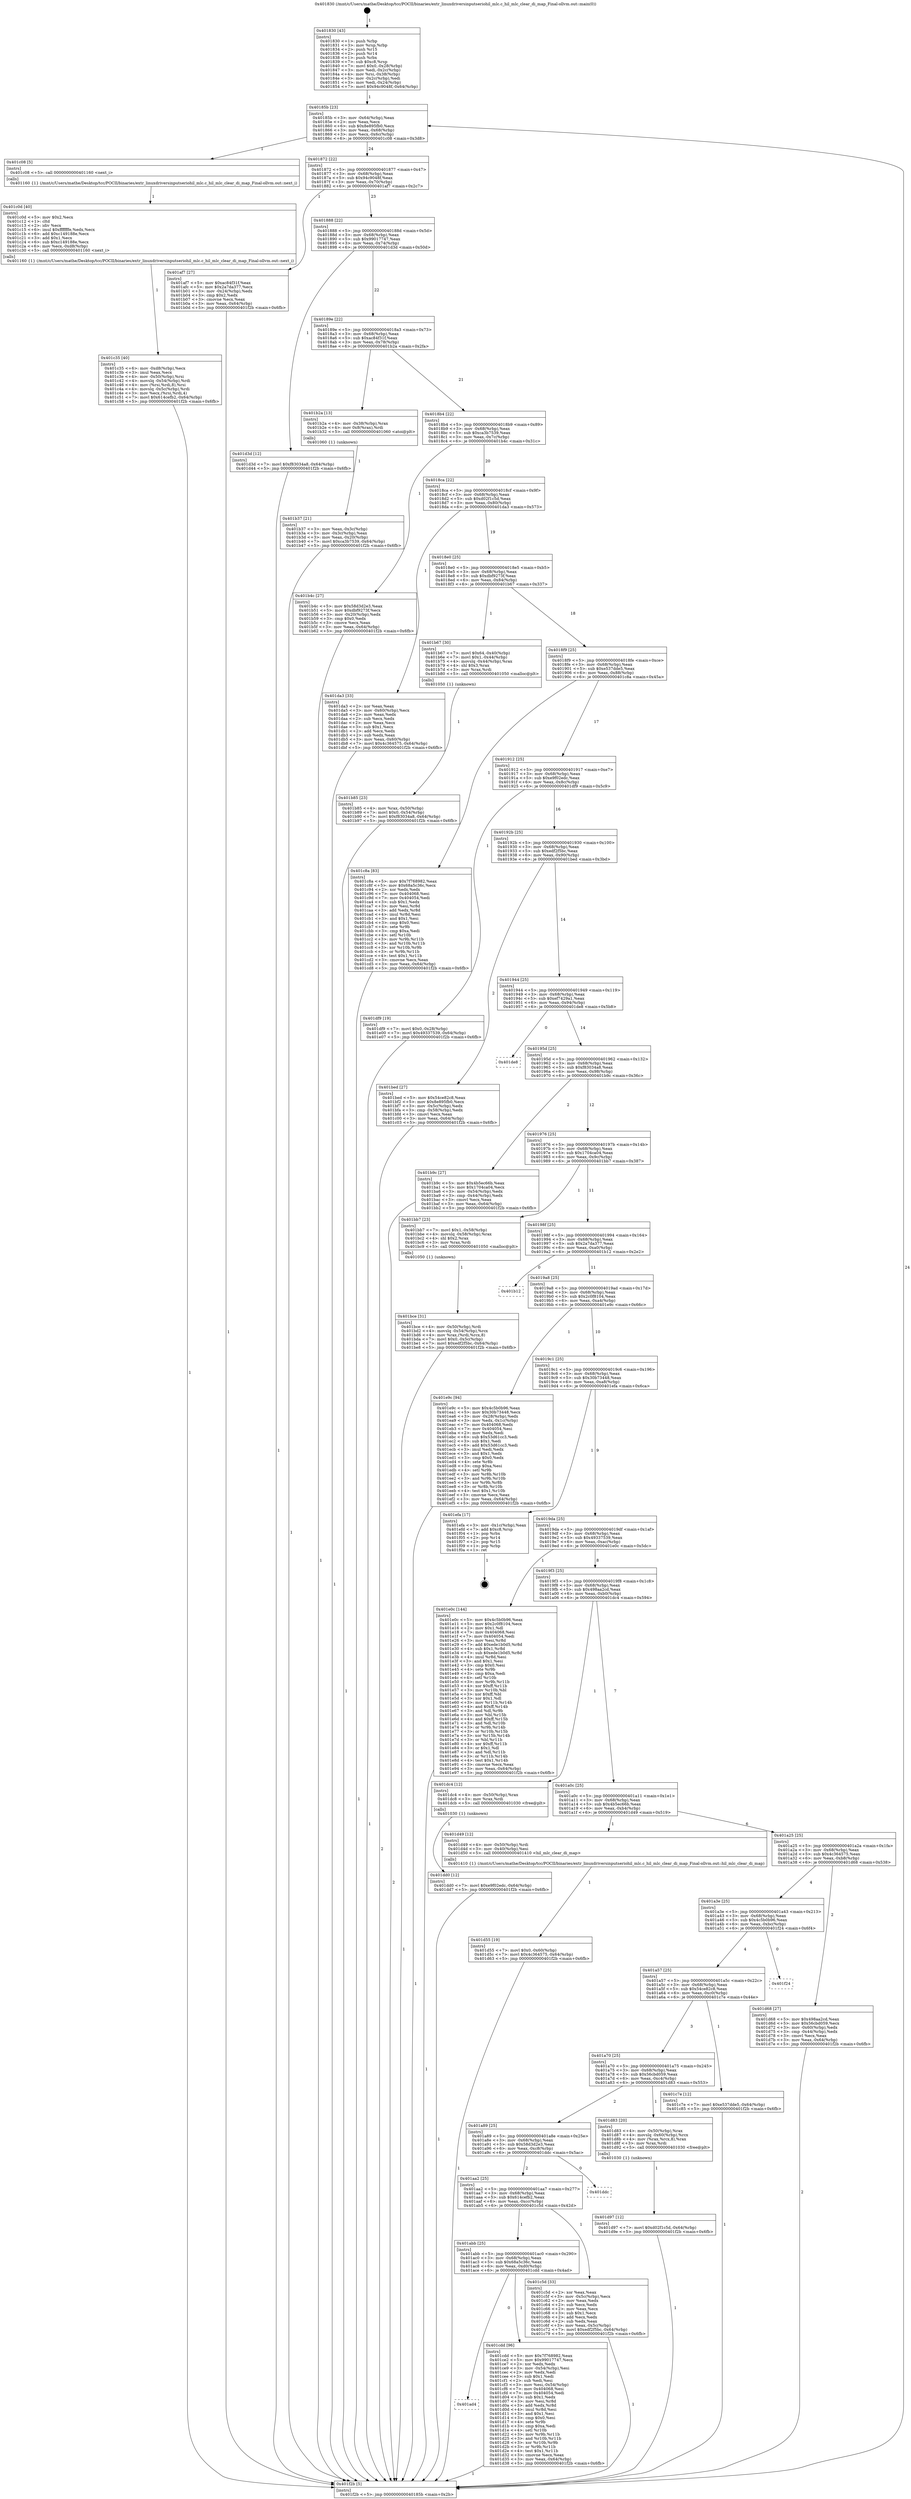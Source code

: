 digraph "0x401830" {
  label = "0x401830 (/mnt/c/Users/mathe/Desktop/tcc/POCII/binaries/extr_linuxdriversinputseriohil_mlc.c_hil_mlc_clear_di_map_Final-ollvm.out::main(0))"
  labelloc = "t"
  node[shape=record]

  Entry [label="",width=0.3,height=0.3,shape=circle,fillcolor=black,style=filled]
  "0x40185b" [label="{
     0x40185b [23]\l
     | [instrs]\l
     &nbsp;&nbsp;0x40185b \<+3\>: mov -0x64(%rbp),%eax\l
     &nbsp;&nbsp;0x40185e \<+2\>: mov %eax,%ecx\l
     &nbsp;&nbsp;0x401860 \<+6\>: sub $0x8e895fb0,%ecx\l
     &nbsp;&nbsp;0x401866 \<+3\>: mov %eax,-0x68(%rbp)\l
     &nbsp;&nbsp;0x401869 \<+3\>: mov %ecx,-0x6c(%rbp)\l
     &nbsp;&nbsp;0x40186c \<+6\>: je 0000000000401c08 \<main+0x3d8\>\l
  }"]
  "0x401c08" [label="{
     0x401c08 [5]\l
     | [instrs]\l
     &nbsp;&nbsp;0x401c08 \<+5\>: call 0000000000401160 \<next_i\>\l
     | [calls]\l
     &nbsp;&nbsp;0x401160 \{1\} (/mnt/c/Users/mathe/Desktop/tcc/POCII/binaries/extr_linuxdriversinputseriohil_mlc.c_hil_mlc_clear_di_map_Final-ollvm.out::next_i)\l
  }"]
  "0x401872" [label="{
     0x401872 [22]\l
     | [instrs]\l
     &nbsp;&nbsp;0x401872 \<+5\>: jmp 0000000000401877 \<main+0x47\>\l
     &nbsp;&nbsp;0x401877 \<+3\>: mov -0x68(%rbp),%eax\l
     &nbsp;&nbsp;0x40187a \<+5\>: sub $0x94c9048f,%eax\l
     &nbsp;&nbsp;0x40187f \<+3\>: mov %eax,-0x70(%rbp)\l
     &nbsp;&nbsp;0x401882 \<+6\>: je 0000000000401af7 \<main+0x2c7\>\l
  }"]
  Exit [label="",width=0.3,height=0.3,shape=circle,fillcolor=black,style=filled,peripheries=2]
  "0x401af7" [label="{
     0x401af7 [27]\l
     | [instrs]\l
     &nbsp;&nbsp;0x401af7 \<+5\>: mov $0xac84f31f,%eax\l
     &nbsp;&nbsp;0x401afc \<+5\>: mov $0x2a7da377,%ecx\l
     &nbsp;&nbsp;0x401b01 \<+3\>: mov -0x24(%rbp),%edx\l
     &nbsp;&nbsp;0x401b04 \<+3\>: cmp $0x2,%edx\l
     &nbsp;&nbsp;0x401b07 \<+3\>: cmovne %ecx,%eax\l
     &nbsp;&nbsp;0x401b0a \<+3\>: mov %eax,-0x64(%rbp)\l
     &nbsp;&nbsp;0x401b0d \<+5\>: jmp 0000000000401f2b \<main+0x6fb\>\l
  }"]
  "0x401888" [label="{
     0x401888 [22]\l
     | [instrs]\l
     &nbsp;&nbsp;0x401888 \<+5\>: jmp 000000000040188d \<main+0x5d\>\l
     &nbsp;&nbsp;0x40188d \<+3\>: mov -0x68(%rbp),%eax\l
     &nbsp;&nbsp;0x401890 \<+5\>: sub $0x99017747,%eax\l
     &nbsp;&nbsp;0x401895 \<+3\>: mov %eax,-0x74(%rbp)\l
     &nbsp;&nbsp;0x401898 \<+6\>: je 0000000000401d3d \<main+0x50d\>\l
  }"]
  "0x401f2b" [label="{
     0x401f2b [5]\l
     | [instrs]\l
     &nbsp;&nbsp;0x401f2b \<+5\>: jmp 000000000040185b \<main+0x2b\>\l
  }"]
  "0x401830" [label="{
     0x401830 [43]\l
     | [instrs]\l
     &nbsp;&nbsp;0x401830 \<+1\>: push %rbp\l
     &nbsp;&nbsp;0x401831 \<+3\>: mov %rsp,%rbp\l
     &nbsp;&nbsp;0x401834 \<+2\>: push %r15\l
     &nbsp;&nbsp;0x401836 \<+2\>: push %r14\l
     &nbsp;&nbsp;0x401838 \<+1\>: push %rbx\l
     &nbsp;&nbsp;0x401839 \<+7\>: sub $0xc8,%rsp\l
     &nbsp;&nbsp;0x401840 \<+7\>: movl $0x0,-0x28(%rbp)\l
     &nbsp;&nbsp;0x401847 \<+3\>: mov %edi,-0x2c(%rbp)\l
     &nbsp;&nbsp;0x40184a \<+4\>: mov %rsi,-0x38(%rbp)\l
     &nbsp;&nbsp;0x40184e \<+3\>: mov -0x2c(%rbp),%edi\l
     &nbsp;&nbsp;0x401851 \<+3\>: mov %edi,-0x24(%rbp)\l
     &nbsp;&nbsp;0x401854 \<+7\>: movl $0x94c9048f,-0x64(%rbp)\l
  }"]
  "0x401dd0" [label="{
     0x401dd0 [12]\l
     | [instrs]\l
     &nbsp;&nbsp;0x401dd0 \<+7\>: movl $0xe9f02edc,-0x64(%rbp)\l
     &nbsp;&nbsp;0x401dd7 \<+5\>: jmp 0000000000401f2b \<main+0x6fb\>\l
  }"]
  "0x401d3d" [label="{
     0x401d3d [12]\l
     | [instrs]\l
     &nbsp;&nbsp;0x401d3d \<+7\>: movl $0xf83034a8,-0x64(%rbp)\l
     &nbsp;&nbsp;0x401d44 \<+5\>: jmp 0000000000401f2b \<main+0x6fb\>\l
  }"]
  "0x40189e" [label="{
     0x40189e [22]\l
     | [instrs]\l
     &nbsp;&nbsp;0x40189e \<+5\>: jmp 00000000004018a3 \<main+0x73\>\l
     &nbsp;&nbsp;0x4018a3 \<+3\>: mov -0x68(%rbp),%eax\l
     &nbsp;&nbsp;0x4018a6 \<+5\>: sub $0xac84f31f,%eax\l
     &nbsp;&nbsp;0x4018ab \<+3\>: mov %eax,-0x78(%rbp)\l
     &nbsp;&nbsp;0x4018ae \<+6\>: je 0000000000401b2a \<main+0x2fa\>\l
  }"]
  "0x401d97" [label="{
     0x401d97 [12]\l
     | [instrs]\l
     &nbsp;&nbsp;0x401d97 \<+7\>: movl $0xd02f1c5d,-0x64(%rbp)\l
     &nbsp;&nbsp;0x401d9e \<+5\>: jmp 0000000000401f2b \<main+0x6fb\>\l
  }"]
  "0x401b2a" [label="{
     0x401b2a [13]\l
     | [instrs]\l
     &nbsp;&nbsp;0x401b2a \<+4\>: mov -0x38(%rbp),%rax\l
     &nbsp;&nbsp;0x401b2e \<+4\>: mov 0x8(%rax),%rdi\l
     &nbsp;&nbsp;0x401b32 \<+5\>: call 0000000000401060 \<atoi@plt\>\l
     | [calls]\l
     &nbsp;&nbsp;0x401060 \{1\} (unknown)\l
  }"]
  "0x4018b4" [label="{
     0x4018b4 [22]\l
     | [instrs]\l
     &nbsp;&nbsp;0x4018b4 \<+5\>: jmp 00000000004018b9 \<main+0x89\>\l
     &nbsp;&nbsp;0x4018b9 \<+3\>: mov -0x68(%rbp),%eax\l
     &nbsp;&nbsp;0x4018bc \<+5\>: sub $0xca3b7539,%eax\l
     &nbsp;&nbsp;0x4018c1 \<+3\>: mov %eax,-0x7c(%rbp)\l
     &nbsp;&nbsp;0x4018c4 \<+6\>: je 0000000000401b4c \<main+0x31c\>\l
  }"]
  "0x401b37" [label="{
     0x401b37 [21]\l
     | [instrs]\l
     &nbsp;&nbsp;0x401b37 \<+3\>: mov %eax,-0x3c(%rbp)\l
     &nbsp;&nbsp;0x401b3a \<+3\>: mov -0x3c(%rbp),%eax\l
     &nbsp;&nbsp;0x401b3d \<+3\>: mov %eax,-0x20(%rbp)\l
     &nbsp;&nbsp;0x401b40 \<+7\>: movl $0xca3b7539,-0x64(%rbp)\l
     &nbsp;&nbsp;0x401b47 \<+5\>: jmp 0000000000401f2b \<main+0x6fb\>\l
  }"]
  "0x401d55" [label="{
     0x401d55 [19]\l
     | [instrs]\l
     &nbsp;&nbsp;0x401d55 \<+7\>: movl $0x0,-0x60(%rbp)\l
     &nbsp;&nbsp;0x401d5c \<+7\>: movl $0x4c364575,-0x64(%rbp)\l
     &nbsp;&nbsp;0x401d63 \<+5\>: jmp 0000000000401f2b \<main+0x6fb\>\l
  }"]
  "0x401b4c" [label="{
     0x401b4c [27]\l
     | [instrs]\l
     &nbsp;&nbsp;0x401b4c \<+5\>: mov $0x58d3d2e3,%eax\l
     &nbsp;&nbsp;0x401b51 \<+5\>: mov $0xdbf9273f,%ecx\l
     &nbsp;&nbsp;0x401b56 \<+3\>: mov -0x20(%rbp),%edx\l
     &nbsp;&nbsp;0x401b59 \<+3\>: cmp $0x0,%edx\l
     &nbsp;&nbsp;0x401b5c \<+3\>: cmove %ecx,%eax\l
     &nbsp;&nbsp;0x401b5f \<+3\>: mov %eax,-0x64(%rbp)\l
     &nbsp;&nbsp;0x401b62 \<+5\>: jmp 0000000000401f2b \<main+0x6fb\>\l
  }"]
  "0x4018ca" [label="{
     0x4018ca [22]\l
     | [instrs]\l
     &nbsp;&nbsp;0x4018ca \<+5\>: jmp 00000000004018cf \<main+0x9f\>\l
     &nbsp;&nbsp;0x4018cf \<+3\>: mov -0x68(%rbp),%eax\l
     &nbsp;&nbsp;0x4018d2 \<+5\>: sub $0xd02f1c5d,%eax\l
     &nbsp;&nbsp;0x4018d7 \<+3\>: mov %eax,-0x80(%rbp)\l
     &nbsp;&nbsp;0x4018da \<+6\>: je 0000000000401da3 \<main+0x573\>\l
  }"]
  "0x401ad4" [label="{
     0x401ad4\l
  }", style=dashed]
  "0x401da3" [label="{
     0x401da3 [33]\l
     | [instrs]\l
     &nbsp;&nbsp;0x401da3 \<+2\>: xor %eax,%eax\l
     &nbsp;&nbsp;0x401da5 \<+3\>: mov -0x60(%rbp),%ecx\l
     &nbsp;&nbsp;0x401da8 \<+2\>: mov %eax,%edx\l
     &nbsp;&nbsp;0x401daa \<+2\>: sub %ecx,%edx\l
     &nbsp;&nbsp;0x401dac \<+2\>: mov %eax,%ecx\l
     &nbsp;&nbsp;0x401dae \<+3\>: sub $0x1,%ecx\l
     &nbsp;&nbsp;0x401db1 \<+2\>: add %ecx,%edx\l
     &nbsp;&nbsp;0x401db3 \<+2\>: sub %edx,%eax\l
     &nbsp;&nbsp;0x401db5 \<+3\>: mov %eax,-0x60(%rbp)\l
     &nbsp;&nbsp;0x401db8 \<+7\>: movl $0x4c364575,-0x64(%rbp)\l
     &nbsp;&nbsp;0x401dbf \<+5\>: jmp 0000000000401f2b \<main+0x6fb\>\l
  }"]
  "0x4018e0" [label="{
     0x4018e0 [25]\l
     | [instrs]\l
     &nbsp;&nbsp;0x4018e0 \<+5\>: jmp 00000000004018e5 \<main+0xb5\>\l
     &nbsp;&nbsp;0x4018e5 \<+3\>: mov -0x68(%rbp),%eax\l
     &nbsp;&nbsp;0x4018e8 \<+5\>: sub $0xdbf9273f,%eax\l
     &nbsp;&nbsp;0x4018ed \<+6\>: mov %eax,-0x84(%rbp)\l
     &nbsp;&nbsp;0x4018f3 \<+6\>: je 0000000000401b67 \<main+0x337\>\l
  }"]
  "0x401cdd" [label="{
     0x401cdd [96]\l
     | [instrs]\l
     &nbsp;&nbsp;0x401cdd \<+5\>: mov $0x7f768982,%eax\l
     &nbsp;&nbsp;0x401ce2 \<+5\>: mov $0x99017747,%ecx\l
     &nbsp;&nbsp;0x401ce7 \<+2\>: xor %edx,%edx\l
     &nbsp;&nbsp;0x401ce9 \<+3\>: mov -0x54(%rbp),%esi\l
     &nbsp;&nbsp;0x401cec \<+2\>: mov %edx,%edi\l
     &nbsp;&nbsp;0x401cee \<+3\>: sub $0x1,%edi\l
     &nbsp;&nbsp;0x401cf1 \<+2\>: sub %edi,%esi\l
     &nbsp;&nbsp;0x401cf3 \<+3\>: mov %esi,-0x54(%rbp)\l
     &nbsp;&nbsp;0x401cf6 \<+7\>: mov 0x404068,%esi\l
     &nbsp;&nbsp;0x401cfd \<+7\>: mov 0x404054,%edi\l
     &nbsp;&nbsp;0x401d04 \<+3\>: sub $0x1,%edx\l
     &nbsp;&nbsp;0x401d07 \<+3\>: mov %esi,%r8d\l
     &nbsp;&nbsp;0x401d0a \<+3\>: add %edx,%r8d\l
     &nbsp;&nbsp;0x401d0d \<+4\>: imul %r8d,%esi\l
     &nbsp;&nbsp;0x401d11 \<+3\>: and $0x1,%esi\l
     &nbsp;&nbsp;0x401d14 \<+3\>: cmp $0x0,%esi\l
     &nbsp;&nbsp;0x401d17 \<+4\>: sete %r9b\l
     &nbsp;&nbsp;0x401d1b \<+3\>: cmp $0xa,%edi\l
     &nbsp;&nbsp;0x401d1e \<+4\>: setl %r10b\l
     &nbsp;&nbsp;0x401d22 \<+3\>: mov %r9b,%r11b\l
     &nbsp;&nbsp;0x401d25 \<+3\>: and %r10b,%r11b\l
     &nbsp;&nbsp;0x401d28 \<+3\>: xor %r10b,%r9b\l
     &nbsp;&nbsp;0x401d2b \<+3\>: or %r9b,%r11b\l
     &nbsp;&nbsp;0x401d2e \<+4\>: test $0x1,%r11b\l
     &nbsp;&nbsp;0x401d32 \<+3\>: cmovne %ecx,%eax\l
     &nbsp;&nbsp;0x401d35 \<+3\>: mov %eax,-0x64(%rbp)\l
     &nbsp;&nbsp;0x401d38 \<+5\>: jmp 0000000000401f2b \<main+0x6fb\>\l
  }"]
  "0x401b67" [label="{
     0x401b67 [30]\l
     | [instrs]\l
     &nbsp;&nbsp;0x401b67 \<+7\>: movl $0x64,-0x40(%rbp)\l
     &nbsp;&nbsp;0x401b6e \<+7\>: movl $0x1,-0x44(%rbp)\l
     &nbsp;&nbsp;0x401b75 \<+4\>: movslq -0x44(%rbp),%rax\l
     &nbsp;&nbsp;0x401b79 \<+4\>: shl $0x3,%rax\l
     &nbsp;&nbsp;0x401b7d \<+3\>: mov %rax,%rdi\l
     &nbsp;&nbsp;0x401b80 \<+5\>: call 0000000000401050 \<malloc@plt\>\l
     | [calls]\l
     &nbsp;&nbsp;0x401050 \{1\} (unknown)\l
  }"]
  "0x4018f9" [label="{
     0x4018f9 [25]\l
     | [instrs]\l
     &nbsp;&nbsp;0x4018f9 \<+5\>: jmp 00000000004018fe \<main+0xce\>\l
     &nbsp;&nbsp;0x4018fe \<+3\>: mov -0x68(%rbp),%eax\l
     &nbsp;&nbsp;0x401901 \<+5\>: sub $0xe537dde5,%eax\l
     &nbsp;&nbsp;0x401906 \<+6\>: mov %eax,-0x88(%rbp)\l
     &nbsp;&nbsp;0x40190c \<+6\>: je 0000000000401c8a \<main+0x45a\>\l
  }"]
  "0x401b85" [label="{
     0x401b85 [23]\l
     | [instrs]\l
     &nbsp;&nbsp;0x401b85 \<+4\>: mov %rax,-0x50(%rbp)\l
     &nbsp;&nbsp;0x401b89 \<+7\>: movl $0x0,-0x54(%rbp)\l
     &nbsp;&nbsp;0x401b90 \<+7\>: movl $0xf83034a8,-0x64(%rbp)\l
     &nbsp;&nbsp;0x401b97 \<+5\>: jmp 0000000000401f2b \<main+0x6fb\>\l
  }"]
  "0x401abb" [label="{
     0x401abb [25]\l
     | [instrs]\l
     &nbsp;&nbsp;0x401abb \<+5\>: jmp 0000000000401ac0 \<main+0x290\>\l
     &nbsp;&nbsp;0x401ac0 \<+3\>: mov -0x68(%rbp),%eax\l
     &nbsp;&nbsp;0x401ac3 \<+5\>: sub $0x68a5c36c,%eax\l
     &nbsp;&nbsp;0x401ac8 \<+6\>: mov %eax,-0xd0(%rbp)\l
     &nbsp;&nbsp;0x401ace \<+6\>: je 0000000000401cdd \<main+0x4ad\>\l
  }"]
  "0x401c8a" [label="{
     0x401c8a [83]\l
     | [instrs]\l
     &nbsp;&nbsp;0x401c8a \<+5\>: mov $0x7f768982,%eax\l
     &nbsp;&nbsp;0x401c8f \<+5\>: mov $0x68a5c36c,%ecx\l
     &nbsp;&nbsp;0x401c94 \<+2\>: xor %edx,%edx\l
     &nbsp;&nbsp;0x401c96 \<+7\>: mov 0x404068,%esi\l
     &nbsp;&nbsp;0x401c9d \<+7\>: mov 0x404054,%edi\l
     &nbsp;&nbsp;0x401ca4 \<+3\>: sub $0x1,%edx\l
     &nbsp;&nbsp;0x401ca7 \<+3\>: mov %esi,%r8d\l
     &nbsp;&nbsp;0x401caa \<+3\>: add %edx,%r8d\l
     &nbsp;&nbsp;0x401cad \<+4\>: imul %r8d,%esi\l
     &nbsp;&nbsp;0x401cb1 \<+3\>: and $0x1,%esi\l
     &nbsp;&nbsp;0x401cb4 \<+3\>: cmp $0x0,%esi\l
     &nbsp;&nbsp;0x401cb7 \<+4\>: sete %r9b\l
     &nbsp;&nbsp;0x401cbb \<+3\>: cmp $0xa,%edi\l
     &nbsp;&nbsp;0x401cbe \<+4\>: setl %r10b\l
     &nbsp;&nbsp;0x401cc2 \<+3\>: mov %r9b,%r11b\l
     &nbsp;&nbsp;0x401cc5 \<+3\>: and %r10b,%r11b\l
     &nbsp;&nbsp;0x401cc8 \<+3\>: xor %r10b,%r9b\l
     &nbsp;&nbsp;0x401ccb \<+3\>: or %r9b,%r11b\l
     &nbsp;&nbsp;0x401cce \<+4\>: test $0x1,%r11b\l
     &nbsp;&nbsp;0x401cd2 \<+3\>: cmovne %ecx,%eax\l
     &nbsp;&nbsp;0x401cd5 \<+3\>: mov %eax,-0x64(%rbp)\l
     &nbsp;&nbsp;0x401cd8 \<+5\>: jmp 0000000000401f2b \<main+0x6fb\>\l
  }"]
  "0x401912" [label="{
     0x401912 [25]\l
     | [instrs]\l
     &nbsp;&nbsp;0x401912 \<+5\>: jmp 0000000000401917 \<main+0xe7\>\l
     &nbsp;&nbsp;0x401917 \<+3\>: mov -0x68(%rbp),%eax\l
     &nbsp;&nbsp;0x40191a \<+5\>: sub $0xe9f02edc,%eax\l
     &nbsp;&nbsp;0x40191f \<+6\>: mov %eax,-0x8c(%rbp)\l
     &nbsp;&nbsp;0x401925 \<+6\>: je 0000000000401df9 \<main+0x5c9\>\l
  }"]
  "0x401c5d" [label="{
     0x401c5d [33]\l
     | [instrs]\l
     &nbsp;&nbsp;0x401c5d \<+2\>: xor %eax,%eax\l
     &nbsp;&nbsp;0x401c5f \<+3\>: mov -0x5c(%rbp),%ecx\l
     &nbsp;&nbsp;0x401c62 \<+2\>: mov %eax,%edx\l
     &nbsp;&nbsp;0x401c64 \<+2\>: sub %ecx,%edx\l
     &nbsp;&nbsp;0x401c66 \<+2\>: mov %eax,%ecx\l
     &nbsp;&nbsp;0x401c68 \<+3\>: sub $0x1,%ecx\l
     &nbsp;&nbsp;0x401c6b \<+2\>: add %ecx,%edx\l
     &nbsp;&nbsp;0x401c6d \<+2\>: sub %edx,%eax\l
     &nbsp;&nbsp;0x401c6f \<+3\>: mov %eax,-0x5c(%rbp)\l
     &nbsp;&nbsp;0x401c72 \<+7\>: movl $0xedf2f5bc,-0x64(%rbp)\l
     &nbsp;&nbsp;0x401c79 \<+5\>: jmp 0000000000401f2b \<main+0x6fb\>\l
  }"]
  "0x401df9" [label="{
     0x401df9 [19]\l
     | [instrs]\l
     &nbsp;&nbsp;0x401df9 \<+7\>: movl $0x0,-0x28(%rbp)\l
     &nbsp;&nbsp;0x401e00 \<+7\>: movl $0x49337539,-0x64(%rbp)\l
     &nbsp;&nbsp;0x401e07 \<+5\>: jmp 0000000000401f2b \<main+0x6fb\>\l
  }"]
  "0x40192b" [label="{
     0x40192b [25]\l
     | [instrs]\l
     &nbsp;&nbsp;0x40192b \<+5\>: jmp 0000000000401930 \<main+0x100\>\l
     &nbsp;&nbsp;0x401930 \<+3\>: mov -0x68(%rbp),%eax\l
     &nbsp;&nbsp;0x401933 \<+5\>: sub $0xedf2f5bc,%eax\l
     &nbsp;&nbsp;0x401938 \<+6\>: mov %eax,-0x90(%rbp)\l
     &nbsp;&nbsp;0x40193e \<+6\>: je 0000000000401bed \<main+0x3bd\>\l
  }"]
  "0x401aa2" [label="{
     0x401aa2 [25]\l
     | [instrs]\l
     &nbsp;&nbsp;0x401aa2 \<+5\>: jmp 0000000000401aa7 \<main+0x277\>\l
     &nbsp;&nbsp;0x401aa7 \<+3\>: mov -0x68(%rbp),%eax\l
     &nbsp;&nbsp;0x401aaa \<+5\>: sub $0x614cefb2,%eax\l
     &nbsp;&nbsp;0x401aaf \<+6\>: mov %eax,-0xcc(%rbp)\l
     &nbsp;&nbsp;0x401ab5 \<+6\>: je 0000000000401c5d \<main+0x42d\>\l
  }"]
  "0x401bed" [label="{
     0x401bed [27]\l
     | [instrs]\l
     &nbsp;&nbsp;0x401bed \<+5\>: mov $0x54ce82c8,%eax\l
     &nbsp;&nbsp;0x401bf2 \<+5\>: mov $0x8e895fb0,%ecx\l
     &nbsp;&nbsp;0x401bf7 \<+3\>: mov -0x5c(%rbp),%edx\l
     &nbsp;&nbsp;0x401bfa \<+3\>: cmp -0x58(%rbp),%edx\l
     &nbsp;&nbsp;0x401bfd \<+3\>: cmovl %ecx,%eax\l
     &nbsp;&nbsp;0x401c00 \<+3\>: mov %eax,-0x64(%rbp)\l
     &nbsp;&nbsp;0x401c03 \<+5\>: jmp 0000000000401f2b \<main+0x6fb\>\l
  }"]
  "0x401944" [label="{
     0x401944 [25]\l
     | [instrs]\l
     &nbsp;&nbsp;0x401944 \<+5\>: jmp 0000000000401949 \<main+0x119\>\l
     &nbsp;&nbsp;0x401949 \<+3\>: mov -0x68(%rbp),%eax\l
     &nbsp;&nbsp;0x40194c \<+5\>: sub $0xef7429a1,%eax\l
     &nbsp;&nbsp;0x401951 \<+6\>: mov %eax,-0x94(%rbp)\l
     &nbsp;&nbsp;0x401957 \<+6\>: je 0000000000401de8 \<main+0x5b8\>\l
  }"]
  "0x401ddc" [label="{
     0x401ddc\l
  }", style=dashed]
  "0x401de8" [label="{
     0x401de8\l
  }", style=dashed]
  "0x40195d" [label="{
     0x40195d [25]\l
     | [instrs]\l
     &nbsp;&nbsp;0x40195d \<+5\>: jmp 0000000000401962 \<main+0x132\>\l
     &nbsp;&nbsp;0x401962 \<+3\>: mov -0x68(%rbp),%eax\l
     &nbsp;&nbsp;0x401965 \<+5\>: sub $0xf83034a8,%eax\l
     &nbsp;&nbsp;0x40196a \<+6\>: mov %eax,-0x98(%rbp)\l
     &nbsp;&nbsp;0x401970 \<+6\>: je 0000000000401b9c \<main+0x36c\>\l
  }"]
  "0x401a89" [label="{
     0x401a89 [25]\l
     | [instrs]\l
     &nbsp;&nbsp;0x401a89 \<+5\>: jmp 0000000000401a8e \<main+0x25e\>\l
     &nbsp;&nbsp;0x401a8e \<+3\>: mov -0x68(%rbp),%eax\l
     &nbsp;&nbsp;0x401a91 \<+5\>: sub $0x58d3d2e3,%eax\l
     &nbsp;&nbsp;0x401a96 \<+6\>: mov %eax,-0xc8(%rbp)\l
     &nbsp;&nbsp;0x401a9c \<+6\>: je 0000000000401ddc \<main+0x5ac\>\l
  }"]
  "0x401b9c" [label="{
     0x401b9c [27]\l
     | [instrs]\l
     &nbsp;&nbsp;0x401b9c \<+5\>: mov $0x4b5ec66b,%eax\l
     &nbsp;&nbsp;0x401ba1 \<+5\>: mov $0x1704ca04,%ecx\l
     &nbsp;&nbsp;0x401ba6 \<+3\>: mov -0x54(%rbp),%edx\l
     &nbsp;&nbsp;0x401ba9 \<+3\>: cmp -0x44(%rbp),%edx\l
     &nbsp;&nbsp;0x401bac \<+3\>: cmovl %ecx,%eax\l
     &nbsp;&nbsp;0x401baf \<+3\>: mov %eax,-0x64(%rbp)\l
     &nbsp;&nbsp;0x401bb2 \<+5\>: jmp 0000000000401f2b \<main+0x6fb\>\l
  }"]
  "0x401976" [label="{
     0x401976 [25]\l
     | [instrs]\l
     &nbsp;&nbsp;0x401976 \<+5\>: jmp 000000000040197b \<main+0x14b\>\l
     &nbsp;&nbsp;0x40197b \<+3\>: mov -0x68(%rbp),%eax\l
     &nbsp;&nbsp;0x40197e \<+5\>: sub $0x1704ca04,%eax\l
     &nbsp;&nbsp;0x401983 \<+6\>: mov %eax,-0x9c(%rbp)\l
     &nbsp;&nbsp;0x401989 \<+6\>: je 0000000000401bb7 \<main+0x387\>\l
  }"]
  "0x401d83" [label="{
     0x401d83 [20]\l
     | [instrs]\l
     &nbsp;&nbsp;0x401d83 \<+4\>: mov -0x50(%rbp),%rax\l
     &nbsp;&nbsp;0x401d87 \<+4\>: movslq -0x60(%rbp),%rcx\l
     &nbsp;&nbsp;0x401d8b \<+4\>: mov (%rax,%rcx,8),%rax\l
     &nbsp;&nbsp;0x401d8f \<+3\>: mov %rax,%rdi\l
     &nbsp;&nbsp;0x401d92 \<+5\>: call 0000000000401030 \<free@plt\>\l
     | [calls]\l
     &nbsp;&nbsp;0x401030 \{1\} (unknown)\l
  }"]
  "0x401bb7" [label="{
     0x401bb7 [23]\l
     | [instrs]\l
     &nbsp;&nbsp;0x401bb7 \<+7\>: movl $0x1,-0x58(%rbp)\l
     &nbsp;&nbsp;0x401bbe \<+4\>: movslq -0x58(%rbp),%rax\l
     &nbsp;&nbsp;0x401bc2 \<+4\>: shl $0x2,%rax\l
     &nbsp;&nbsp;0x401bc6 \<+3\>: mov %rax,%rdi\l
     &nbsp;&nbsp;0x401bc9 \<+5\>: call 0000000000401050 \<malloc@plt\>\l
     | [calls]\l
     &nbsp;&nbsp;0x401050 \{1\} (unknown)\l
  }"]
  "0x40198f" [label="{
     0x40198f [25]\l
     | [instrs]\l
     &nbsp;&nbsp;0x40198f \<+5\>: jmp 0000000000401994 \<main+0x164\>\l
     &nbsp;&nbsp;0x401994 \<+3\>: mov -0x68(%rbp),%eax\l
     &nbsp;&nbsp;0x401997 \<+5\>: sub $0x2a7da377,%eax\l
     &nbsp;&nbsp;0x40199c \<+6\>: mov %eax,-0xa0(%rbp)\l
     &nbsp;&nbsp;0x4019a2 \<+6\>: je 0000000000401b12 \<main+0x2e2\>\l
  }"]
  "0x401bce" [label="{
     0x401bce [31]\l
     | [instrs]\l
     &nbsp;&nbsp;0x401bce \<+4\>: mov -0x50(%rbp),%rdi\l
     &nbsp;&nbsp;0x401bd2 \<+4\>: movslq -0x54(%rbp),%rcx\l
     &nbsp;&nbsp;0x401bd6 \<+4\>: mov %rax,(%rdi,%rcx,8)\l
     &nbsp;&nbsp;0x401bda \<+7\>: movl $0x0,-0x5c(%rbp)\l
     &nbsp;&nbsp;0x401be1 \<+7\>: movl $0xedf2f5bc,-0x64(%rbp)\l
     &nbsp;&nbsp;0x401be8 \<+5\>: jmp 0000000000401f2b \<main+0x6fb\>\l
  }"]
  "0x401c0d" [label="{
     0x401c0d [40]\l
     | [instrs]\l
     &nbsp;&nbsp;0x401c0d \<+5\>: mov $0x2,%ecx\l
     &nbsp;&nbsp;0x401c12 \<+1\>: cltd\l
     &nbsp;&nbsp;0x401c13 \<+2\>: idiv %ecx\l
     &nbsp;&nbsp;0x401c15 \<+6\>: imul $0xfffffffe,%edx,%ecx\l
     &nbsp;&nbsp;0x401c1b \<+6\>: add $0xc149188e,%ecx\l
     &nbsp;&nbsp;0x401c21 \<+3\>: add $0x1,%ecx\l
     &nbsp;&nbsp;0x401c24 \<+6\>: sub $0xc149188e,%ecx\l
     &nbsp;&nbsp;0x401c2a \<+6\>: mov %ecx,-0xd8(%rbp)\l
     &nbsp;&nbsp;0x401c30 \<+5\>: call 0000000000401160 \<next_i\>\l
     | [calls]\l
     &nbsp;&nbsp;0x401160 \{1\} (/mnt/c/Users/mathe/Desktop/tcc/POCII/binaries/extr_linuxdriversinputseriohil_mlc.c_hil_mlc_clear_di_map_Final-ollvm.out::next_i)\l
  }"]
  "0x401c35" [label="{
     0x401c35 [40]\l
     | [instrs]\l
     &nbsp;&nbsp;0x401c35 \<+6\>: mov -0xd8(%rbp),%ecx\l
     &nbsp;&nbsp;0x401c3b \<+3\>: imul %eax,%ecx\l
     &nbsp;&nbsp;0x401c3e \<+4\>: mov -0x50(%rbp),%rsi\l
     &nbsp;&nbsp;0x401c42 \<+4\>: movslq -0x54(%rbp),%rdi\l
     &nbsp;&nbsp;0x401c46 \<+4\>: mov (%rsi,%rdi,8),%rsi\l
     &nbsp;&nbsp;0x401c4a \<+4\>: movslq -0x5c(%rbp),%rdi\l
     &nbsp;&nbsp;0x401c4e \<+3\>: mov %ecx,(%rsi,%rdi,4)\l
     &nbsp;&nbsp;0x401c51 \<+7\>: movl $0x614cefb2,-0x64(%rbp)\l
     &nbsp;&nbsp;0x401c58 \<+5\>: jmp 0000000000401f2b \<main+0x6fb\>\l
  }"]
  "0x401a70" [label="{
     0x401a70 [25]\l
     | [instrs]\l
     &nbsp;&nbsp;0x401a70 \<+5\>: jmp 0000000000401a75 \<main+0x245\>\l
     &nbsp;&nbsp;0x401a75 \<+3\>: mov -0x68(%rbp),%eax\l
     &nbsp;&nbsp;0x401a78 \<+5\>: sub $0x56cbd059,%eax\l
     &nbsp;&nbsp;0x401a7d \<+6\>: mov %eax,-0xc4(%rbp)\l
     &nbsp;&nbsp;0x401a83 \<+6\>: je 0000000000401d83 \<main+0x553\>\l
  }"]
  "0x401b12" [label="{
     0x401b12\l
  }", style=dashed]
  "0x4019a8" [label="{
     0x4019a8 [25]\l
     | [instrs]\l
     &nbsp;&nbsp;0x4019a8 \<+5\>: jmp 00000000004019ad \<main+0x17d\>\l
     &nbsp;&nbsp;0x4019ad \<+3\>: mov -0x68(%rbp),%eax\l
     &nbsp;&nbsp;0x4019b0 \<+5\>: sub $0x2c0f8104,%eax\l
     &nbsp;&nbsp;0x4019b5 \<+6\>: mov %eax,-0xa4(%rbp)\l
     &nbsp;&nbsp;0x4019bb \<+6\>: je 0000000000401e9c \<main+0x66c\>\l
  }"]
  "0x401c7e" [label="{
     0x401c7e [12]\l
     | [instrs]\l
     &nbsp;&nbsp;0x401c7e \<+7\>: movl $0xe537dde5,-0x64(%rbp)\l
     &nbsp;&nbsp;0x401c85 \<+5\>: jmp 0000000000401f2b \<main+0x6fb\>\l
  }"]
  "0x401e9c" [label="{
     0x401e9c [94]\l
     | [instrs]\l
     &nbsp;&nbsp;0x401e9c \<+5\>: mov $0x4c5b0b96,%eax\l
     &nbsp;&nbsp;0x401ea1 \<+5\>: mov $0x30b73448,%ecx\l
     &nbsp;&nbsp;0x401ea6 \<+3\>: mov -0x28(%rbp),%edx\l
     &nbsp;&nbsp;0x401ea9 \<+3\>: mov %edx,-0x1c(%rbp)\l
     &nbsp;&nbsp;0x401eac \<+7\>: mov 0x404068,%edx\l
     &nbsp;&nbsp;0x401eb3 \<+7\>: mov 0x404054,%esi\l
     &nbsp;&nbsp;0x401eba \<+2\>: mov %edx,%edi\l
     &nbsp;&nbsp;0x401ebc \<+6\>: sub $0x53d61cc3,%edi\l
     &nbsp;&nbsp;0x401ec2 \<+3\>: sub $0x1,%edi\l
     &nbsp;&nbsp;0x401ec5 \<+6\>: add $0x53d61cc3,%edi\l
     &nbsp;&nbsp;0x401ecb \<+3\>: imul %edi,%edx\l
     &nbsp;&nbsp;0x401ece \<+3\>: and $0x1,%edx\l
     &nbsp;&nbsp;0x401ed1 \<+3\>: cmp $0x0,%edx\l
     &nbsp;&nbsp;0x401ed4 \<+4\>: sete %r8b\l
     &nbsp;&nbsp;0x401ed8 \<+3\>: cmp $0xa,%esi\l
     &nbsp;&nbsp;0x401edb \<+4\>: setl %r9b\l
     &nbsp;&nbsp;0x401edf \<+3\>: mov %r8b,%r10b\l
     &nbsp;&nbsp;0x401ee2 \<+3\>: and %r9b,%r10b\l
     &nbsp;&nbsp;0x401ee5 \<+3\>: xor %r9b,%r8b\l
     &nbsp;&nbsp;0x401ee8 \<+3\>: or %r8b,%r10b\l
     &nbsp;&nbsp;0x401eeb \<+4\>: test $0x1,%r10b\l
     &nbsp;&nbsp;0x401eef \<+3\>: cmovne %ecx,%eax\l
     &nbsp;&nbsp;0x401ef2 \<+3\>: mov %eax,-0x64(%rbp)\l
     &nbsp;&nbsp;0x401ef5 \<+5\>: jmp 0000000000401f2b \<main+0x6fb\>\l
  }"]
  "0x4019c1" [label="{
     0x4019c1 [25]\l
     | [instrs]\l
     &nbsp;&nbsp;0x4019c1 \<+5\>: jmp 00000000004019c6 \<main+0x196\>\l
     &nbsp;&nbsp;0x4019c6 \<+3\>: mov -0x68(%rbp),%eax\l
     &nbsp;&nbsp;0x4019c9 \<+5\>: sub $0x30b73448,%eax\l
     &nbsp;&nbsp;0x4019ce \<+6\>: mov %eax,-0xa8(%rbp)\l
     &nbsp;&nbsp;0x4019d4 \<+6\>: je 0000000000401efa \<main+0x6ca\>\l
  }"]
  "0x401a57" [label="{
     0x401a57 [25]\l
     | [instrs]\l
     &nbsp;&nbsp;0x401a57 \<+5\>: jmp 0000000000401a5c \<main+0x22c\>\l
     &nbsp;&nbsp;0x401a5c \<+3\>: mov -0x68(%rbp),%eax\l
     &nbsp;&nbsp;0x401a5f \<+5\>: sub $0x54ce82c8,%eax\l
     &nbsp;&nbsp;0x401a64 \<+6\>: mov %eax,-0xc0(%rbp)\l
     &nbsp;&nbsp;0x401a6a \<+6\>: je 0000000000401c7e \<main+0x44e\>\l
  }"]
  "0x401efa" [label="{
     0x401efa [17]\l
     | [instrs]\l
     &nbsp;&nbsp;0x401efa \<+3\>: mov -0x1c(%rbp),%eax\l
     &nbsp;&nbsp;0x401efd \<+7\>: add $0xc8,%rsp\l
     &nbsp;&nbsp;0x401f04 \<+1\>: pop %rbx\l
     &nbsp;&nbsp;0x401f05 \<+2\>: pop %r14\l
     &nbsp;&nbsp;0x401f07 \<+2\>: pop %r15\l
     &nbsp;&nbsp;0x401f09 \<+1\>: pop %rbp\l
     &nbsp;&nbsp;0x401f0a \<+1\>: ret\l
  }"]
  "0x4019da" [label="{
     0x4019da [25]\l
     | [instrs]\l
     &nbsp;&nbsp;0x4019da \<+5\>: jmp 00000000004019df \<main+0x1af\>\l
     &nbsp;&nbsp;0x4019df \<+3\>: mov -0x68(%rbp),%eax\l
     &nbsp;&nbsp;0x4019e2 \<+5\>: sub $0x49337539,%eax\l
     &nbsp;&nbsp;0x4019e7 \<+6\>: mov %eax,-0xac(%rbp)\l
     &nbsp;&nbsp;0x4019ed \<+6\>: je 0000000000401e0c \<main+0x5dc\>\l
  }"]
  "0x401f24" [label="{
     0x401f24\l
  }", style=dashed]
  "0x401e0c" [label="{
     0x401e0c [144]\l
     | [instrs]\l
     &nbsp;&nbsp;0x401e0c \<+5\>: mov $0x4c5b0b96,%eax\l
     &nbsp;&nbsp;0x401e11 \<+5\>: mov $0x2c0f8104,%ecx\l
     &nbsp;&nbsp;0x401e16 \<+2\>: mov $0x1,%dl\l
     &nbsp;&nbsp;0x401e18 \<+7\>: mov 0x404068,%esi\l
     &nbsp;&nbsp;0x401e1f \<+7\>: mov 0x404054,%edi\l
     &nbsp;&nbsp;0x401e26 \<+3\>: mov %esi,%r8d\l
     &nbsp;&nbsp;0x401e29 \<+7\>: add $0xede1b0d5,%r8d\l
     &nbsp;&nbsp;0x401e30 \<+4\>: sub $0x1,%r8d\l
     &nbsp;&nbsp;0x401e34 \<+7\>: sub $0xede1b0d5,%r8d\l
     &nbsp;&nbsp;0x401e3b \<+4\>: imul %r8d,%esi\l
     &nbsp;&nbsp;0x401e3f \<+3\>: and $0x1,%esi\l
     &nbsp;&nbsp;0x401e42 \<+3\>: cmp $0x0,%esi\l
     &nbsp;&nbsp;0x401e45 \<+4\>: sete %r9b\l
     &nbsp;&nbsp;0x401e49 \<+3\>: cmp $0xa,%edi\l
     &nbsp;&nbsp;0x401e4c \<+4\>: setl %r10b\l
     &nbsp;&nbsp;0x401e50 \<+3\>: mov %r9b,%r11b\l
     &nbsp;&nbsp;0x401e53 \<+4\>: xor $0xff,%r11b\l
     &nbsp;&nbsp;0x401e57 \<+3\>: mov %r10b,%bl\l
     &nbsp;&nbsp;0x401e5a \<+3\>: xor $0xff,%bl\l
     &nbsp;&nbsp;0x401e5d \<+3\>: xor $0x1,%dl\l
     &nbsp;&nbsp;0x401e60 \<+3\>: mov %r11b,%r14b\l
     &nbsp;&nbsp;0x401e63 \<+4\>: and $0xff,%r14b\l
     &nbsp;&nbsp;0x401e67 \<+3\>: and %dl,%r9b\l
     &nbsp;&nbsp;0x401e6a \<+3\>: mov %bl,%r15b\l
     &nbsp;&nbsp;0x401e6d \<+4\>: and $0xff,%r15b\l
     &nbsp;&nbsp;0x401e71 \<+3\>: and %dl,%r10b\l
     &nbsp;&nbsp;0x401e74 \<+3\>: or %r9b,%r14b\l
     &nbsp;&nbsp;0x401e77 \<+3\>: or %r10b,%r15b\l
     &nbsp;&nbsp;0x401e7a \<+3\>: xor %r15b,%r14b\l
     &nbsp;&nbsp;0x401e7d \<+3\>: or %bl,%r11b\l
     &nbsp;&nbsp;0x401e80 \<+4\>: xor $0xff,%r11b\l
     &nbsp;&nbsp;0x401e84 \<+3\>: or $0x1,%dl\l
     &nbsp;&nbsp;0x401e87 \<+3\>: and %dl,%r11b\l
     &nbsp;&nbsp;0x401e8a \<+3\>: or %r11b,%r14b\l
     &nbsp;&nbsp;0x401e8d \<+4\>: test $0x1,%r14b\l
     &nbsp;&nbsp;0x401e91 \<+3\>: cmovne %ecx,%eax\l
     &nbsp;&nbsp;0x401e94 \<+3\>: mov %eax,-0x64(%rbp)\l
     &nbsp;&nbsp;0x401e97 \<+5\>: jmp 0000000000401f2b \<main+0x6fb\>\l
  }"]
  "0x4019f3" [label="{
     0x4019f3 [25]\l
     | [instrs]\l
     &nbsp;&nbsp;0x4019f3 \<+5\>: jmp 00000000004019f8 \<main+0x1c8\>\l
     &nbsp;&nbsp;0x4019f8 \<+3\>: mov -0x68(%rbp),%eax\l
     &nbsp;&nbsp;0x4019fb \<+5\>: sub $0x498aa2cd,%eax\l
     &nbsp;&nbsp;0x401a00 \<+6\>: mov %eax,-0xb0(%rbp)\l
     &nbsp;&nbsp;0x401a06 \<+6\>: je 0000000000401dc4 \<main+0x594\>\l
  }"]
  "0x401a3e" [label="{
     0x401a3e [25]\l
     | [instrs]\l
     &nbsp;&nbsp;0x401a3e \<+5\>: jmp 0000000000401a43 \<main+0x213\>\l
     &nbsp;&nbsp;0x401a43 \<+3\>: mov -0x68(%rbp),%eax\l
     &nbsp;&nbsp;0x401a46 \<+5\>: sub $0x4c5b0b96,%eax\l
     &nbsp;&nbsp;0x401a4b \<+6\>: mov %eax,-0xbc(%rbp)\l
     &nbsp;&nbsp;0x401a51 \<+6\>: je 0000000000401f24 \<main+0x6f4\>\l
  }"]
  "0x401dc4" [label="{
     0x401dc4 [12]\l
     | [instrs]\l
     &nbsp;&nbsp;0x401dc4 \<+4\>: mov -0x50(%rbp),%rax\l
     &nbsp;&nbsp;0x401dc8 \<+3\>: mov %rax,%rdi\l
     &nbsp;&nbsp;0x401dcb \<+5\>: call 0000000000401030 \<free@plt\>\l
     | [calls]\l
     &nbsp;&nbsp;0x401030 \{1\} (unknown)\l
  }"]
  "0x401a0c" [label="{
     0x401a0c [25]\l
     | [instrs]\l
     &nbsp;&nbsp;0x401a0c \<+5\>: jmp 0000000000401a11 \<main+0x1e1\>\l
     &nbsp;&nbsp;0x401a11 \<+3\>: mov -0x68(%rbp),%eax\l
     &nbsp;&nbsp;0x401a14 \<+5\>: sub $0x4b5ec66b,%eax\l
     &nbsp;&nbsp;0x401a19 \<+6\>: mov %eax,-0xb4(%rbp)\l
     &nbsp;&nbsp;0x401a1f \<+6\>: je 0000000000401d49 \<main+0x519\>\l
  }"]
  "0x401d68" [label="{
     0x401d68 [27]\l
     | [instrs]\l
     &nbsp;&nbsp;0x401d68 \<+5\>: mov $0x498aa2cd,%eax\l
     &nbsp;&nbsp;0x401d6d \<+5\>: mov $0x56cbd059,%ecx\l
     &nbsp;&nbsp;0x401d72 \<+3\>: mov -0x60(%rbp),%edx\l
     &nbsp;&nbsp;0x401d75 \<+3\>: cmp -0x44(%rbp),%edx\l
     &nbsp;&nbsp;0x401d78 \<+3\>: cmovl %ecx,%eax\l
     &nbsp;&nbsp;0x401d7b \<+3\>: mov %eax,-0x64(%rbp)\l
     &nbsp;&nbsp;0x401d7e \<+5\>: jmp 0000000000401f2b \<main+0x6fb\>\l
  }"]
  "0x401d49" [label="{
     0x401d49 [12]\l
     | [instrs]\l
     &nbsp;&nbsp;0x401d49 \<+4\>: mov -0x50(%rbp),%rdi\l
     &nbsp;&nbsp;0x401d4d \<+3\>: mov -0x40(%rbp),%esi\l
     &nbsp;&nbsp;0x401d50 \<+5\>: call 0000000000401410 \<hil_mlc_clear_di_map\>\l
     | [calls]\l
     &nbsp;&nbsp;0x401410 \{1\} (/mnt/c/Users/mathe/Desktop/tcc/POCII/binaries/extr_linuxdriversinputseriohil_mlc.c_hil_mlc_clear_di_map_Final-ollvm.out::hil_mlc_clear_di_map)\l
  }"]
  "0x401a25" [label="{
     0x401a25 [25]\l
     | [instrs]\l
     &nbsp;&nbsp;0x401a25 \<+5\>: jmp 0000000000401a2a \<main+0x1fa\>\l
     &nbsp;&nbsp;0x401a2a \<+3\>: mov -0x68(%rbp),%eax\l
     &nbsp;&nbsp;0x401a2d \<+5\>: sub $0x4c364575,%eax\l
     &nbsp;&nbsp;0x401a32 \<+6\>: mov %eax,-0xb8(%rbp)\l
     &nbsp;&nbsp;0x401a38 \<+6\>: je 0000000000401d68 \<main+0x538\>\l
  }"]
  Entry -> "0x401830" [label=" 1"]
  "0x40185b" -> "0x401c08" [label=" 1"]
  "0x40185b" -> "0x401872" [label=" 24"]
  "0x401efa" -> Exit [label=" 1"]
  "0x401872" -> "0x401af7" [label=" 1"]
  "0x401872" -> "0x401888" [label=" 23"]
  "0x401af7" -> "0x401f2b" [label=" 1"]
  "0x401830" -> "0x40185b" [label=" 1"]
  "0x401f2b" -> "0x40185b" [label=" 24"]
  "0x401e9c" -> "0x401f2b" [label=" 1"]
  "0x401888" -> "0x401d3d" [label=" 1"]
  "0x401888" -> "0x40189e" [label=" 22"]
  "0x401e0c" -> "0x401f2b" [label=" 1"]
  "0x40189e" -> "0x401b2a" [label=" 1"]
  "0x40189e" -> "0x4018b4" [label=" 21"]
  "0x401b2a" -> "0x401b37" [label=" 1"]
  "0x401b37" -> "0x401f2b" [label=" 1"]
  "0x401df9" -> "0x401f2b" [label=" 1"]
  "0x4018b4" -> "0x401b4c" [label=" 1"]
  "0x4018b4" -> "0x4018ca" [label=" 20"]
  "0x401b4c" -> "0x401f2b" [label=" 1"]
  "0x401dd0" -> "0x401f2b" [label=" 1"]
  "0x4018ca" -> "0x401da3" [label=" 1"]
  "0x4018ca" -> "0x4018e0" [label=" 19"]
  "0x401dc4" -> "0x401dd0" [label=" 1"]
  "0x4018e0" -> "0x401b67" [label=" 1"]
  "0x4018e0" -> "0x4018f9" [label=" 18"]
  "0x401b67" -> "0x401b85" [label=" 1"]
  "0x401b85" -> "0x401f2b" [label=" 1"]
  "0x401da3" -> "0x401f2b" [label=" 1"]
  "0x4018f9" -> "0x401c8a" [label=" 1"]
  "0x4018f9" -> "0x401912" [label=" 17"]
  "0x401d83" -> "0x401d97" [label=" 1"]
  "0x401912" -> "0x401df9" [label=" 1"]
  "0x401912" -> "0x40192b" [label=" 16"]
  "0x401d68" -> "0x401f2b" [label=" 2"]
  "0x40192b" -> "0x401bed" [label=" 2"]
  "0x40192b" -> "0x401944" [label=" 14"]
  "0x401d49" -> "0x401d55" [label=" 1"]
  "0x401944" -> "0x401de8" [label=" 0"]
  "0x401944" -> "0x40195d" [label=" 14"]
  "0x401d3d" -> "0x401f2b" [label=" 1"]
  "0x40195d" -> "0x401b9c" [label=" 2"]
  "0x40195d" -> "0x401976" [label=" 12"]
  "0x401b9c" -> "0x401f2b" [label=" 2"]
  "0x401abb" -> "0x401ad4" [label=" 0"]
  "0x401976" -> "0x401bb7" [label=" 1"]
  "0x401976" -> "0x40198f" [label=" 11"]
  "0x401bb7" -> "0x401bce" [label=" 1"]
  "0x401bce" -> "0x401f2b" [label=" 1"]
  "0x401bed" -> "0x401f2b" [label=" 2"]
  "0x401c08" -> "0x401c0d" [label=" 1"]
  "0x401c0d" -> "0x401c35" [label=" 1"]
  "0x401c35" -> "0x401f2b" [label=" 1"]
  "0x401abb" -> "0x401cdd" [label=" 1"]
  "0x40198f" -> "0x401b12" [label=" 0"]
  "0x40198f" -> "0x4019a8" [label=" 11"]
  "0x401c8a" -> "0x401f2b" [label=" 1"]
  "0x4019a8" -> "0x401e9c" [label=" 1"]
  "0x4019a8" -> "0x4019c1" [label=" 10"]
  "0x401c7e" -> "0x401f2b" [label=" 1"]
  "0x4019c1" -> "0x401efa" [label=" 1"]
  "0x4019c1" -> "0x4019da" [label=" 9"]
  "0x401aa2" -> "0x401abb" [label=" 1"]
  "0x4019da" -> "0x401e0c" [label=" 1"]
  "0x4019da" -> "0x4019f3" [label=" 8"]
  "0x401aa2" -> "0x401c5d" [label=" 1"]
  "0x4019f3" -> "0x401dc4" [label=" 1"]
  "0x4019f3" -> "0x401a0c" [label=" 7"]
  "0x401a89" -> "0x401aa2" [label=" 2"]
  "0x401a0c" -> "0x401d49" [label=" 1"]
  "0x401a0c" -> "0x401a25" [label=" 6"]
  "0x401a89" -> "0x401ddc" [label=" 0"]
  "0x401a25" -> "0x401d68" [label=" 2"]
  "0x401a25" -> "0x401a3e" [label=" 4"]
  "0x401d55" -> "0x401f2b" [label=" 1"]
  "0x401a3e" -> "0x401f24" [label=" 0"]
  "0x401a3e" -> "0x401a57" [label=" 4"]
  "0x401c5d" -> "0x401f2b" [label=" 1"]
  "0x401a57" -> "0x401c7e" [label=" 1"]
  "0x401a57" -> "0x401a70" [label=" 3"]
  "0x401d97" -> "0x401f2b" [label=" 1"]
  "0x401a70" -> "0x401d83" [label=" 1"]
  "0x401a70" -> "0x401a89" [label=" 2"]
  "0x401cdd" -> "0x401f2b" [label=" 1"]
}
